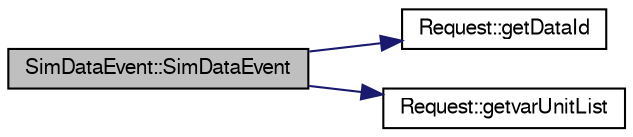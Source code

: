 digraph "SimDataEvent::SimDataEvent"
{
  bgcolor="transparent";
  edge [fontname="FreeSans",fontsize="10",labelfontname="FreeSans",labelfontsize="10"];
  node [fontname="FreeSans",fontsize="10",shape=record];
  rankdir="LR";
  Node1 [label="SimDataEvent::SimDataEvent",height=0.2,width=0.4,color="black", fillcolor="grey75", style="filled" fontcolor="black"];
  Node1 -> Node2 [color="midnightblue",fontsize="10",style="solid",fontname="FreeSans"];
  Node2 [label="Request::getDataId",height=0.2,width=0.4,color="black",URL="$classRequest.html#a6c752506f5a3c19385770db4335c8f39"];
  Node1 -> Node3 [color="midnightblue",fontsize="10",style="solid",fontname="FreeSans"];
  Node3 [label="Request::getvarUnitList",height=0.2,width=0.4,color="black",URL="$classRequest.html#a7bf8516b623b6506c8a43517eac2a985"];
}
